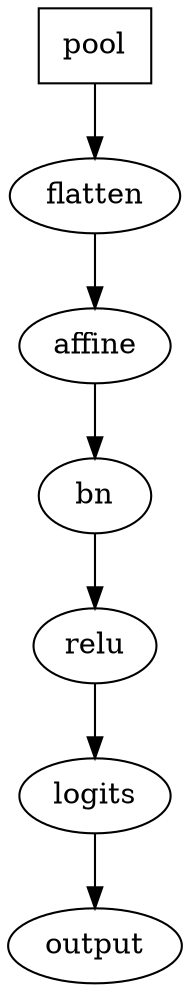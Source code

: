 digraph head_b {
    pool  [op_type="pool",
            shape=box,
            input=yes];
    flatten [op_type="flatten"];
    affine [op_type="affine"];
    bn [op_type="batch_norm"];
    relu [op_type="relu"];    
    logits [op_type="logits"];
    output [op_type="output"
           ,output=yes];

    pool-> flatten -> affine -> bn -> relu -> logits -> output;
}